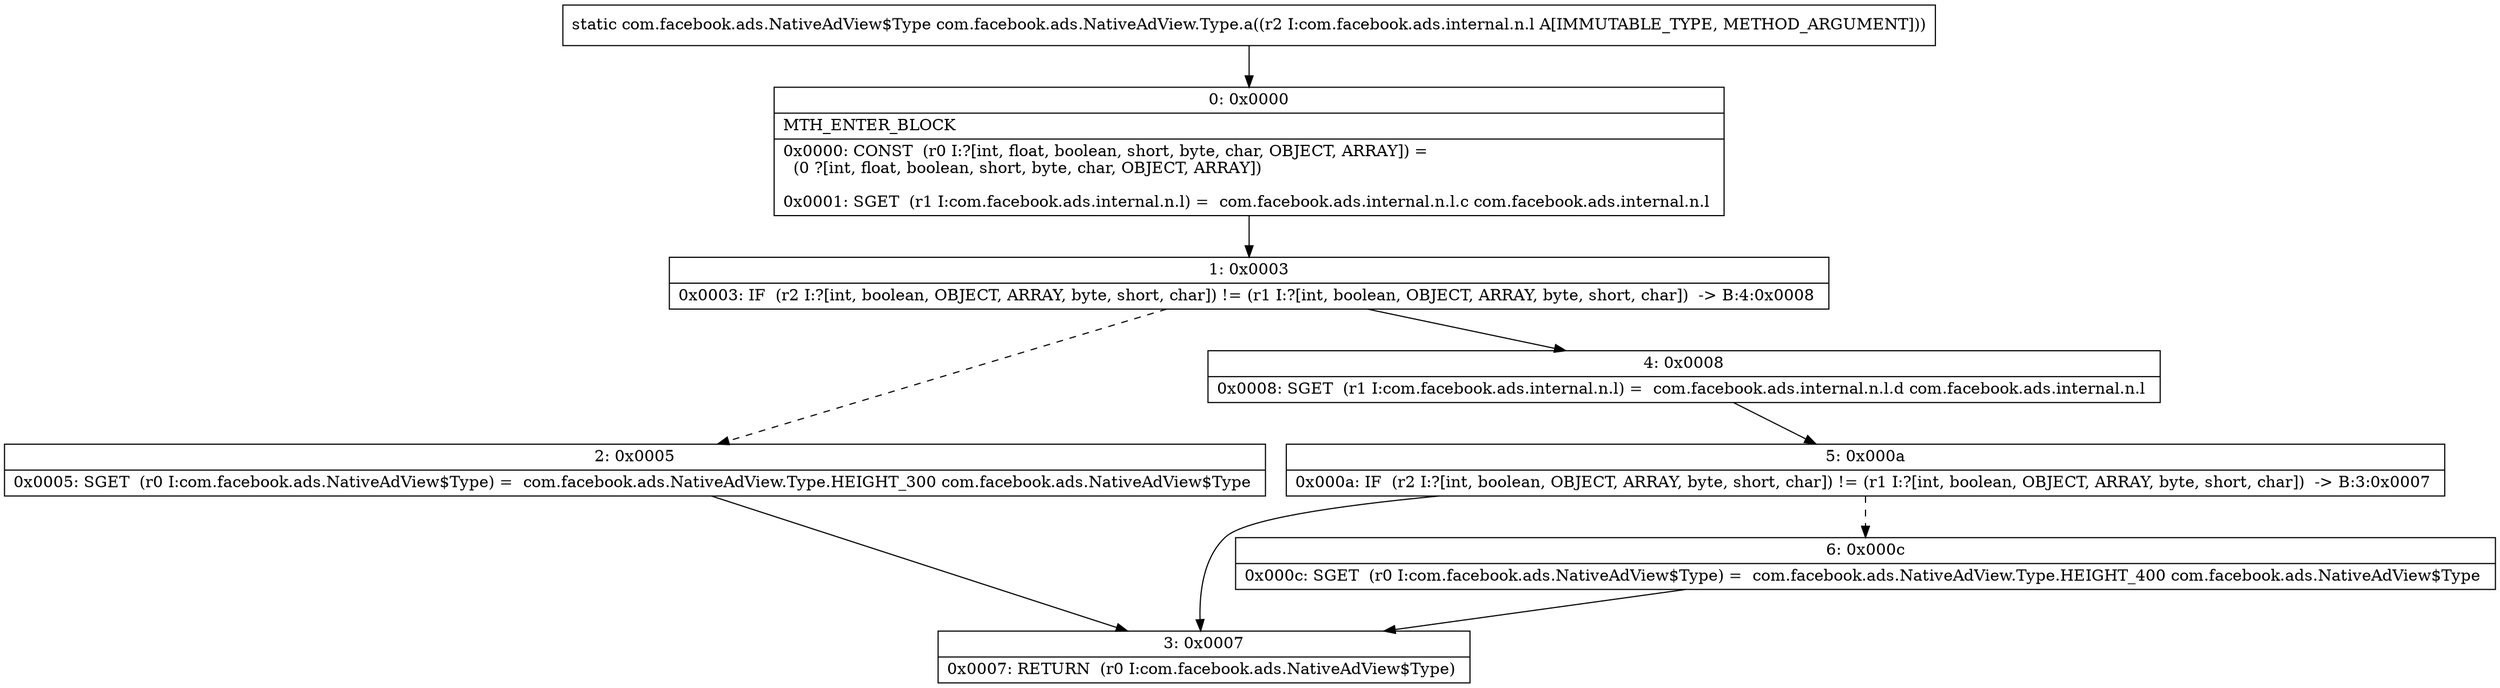 digraph "CFG forcom.facebook.ads.NativeAdView.Type.a(Lcom\/facebook\/ads\/internal\/n\/l;)Lcom\/facebook\/ads\/NativeAdView$Type;" {
Node_0 [shape=record,label="{0\:\ 0x0000|MTH_ENTER_BLOCK\l|0x0000: CONST  (r0 I:?[int, float, boolean, short, byte, char, OBJECT, ARRAY]) = \l  (0 ?[int, float, boolean, short, byte, char, OBJECT, ARRAY])\l \l0x0001: SGET  (r1 I:com.facebook.ads.internal.n.l) =  com.facebook.ads.internal.n.l.c com.facebook.ads.internal.n.l \l}"];
Node_1 [shape=record,label="{1\:\ 0x0003|0x0003: IF  (r2 I:?[int, boolean, OBJECT, ARRAY, byte, short, char]) != (r1 I:?[int, boolean, OBJECT, ARRAY, byte, short, char])  \-\> B:4:0x0008 \l}"];
Node_2 [shape=record,label="{2\:\ 0x0005|0x0005: SGET  (r0 I:com.facebook.ads.NativeAdView$Type) =  com.facebook.ads.NativeAdView.Type.HEIGHT_300 com.facebook.ads.NativeAdView$Type \l}"];
Node_3 [shape=record,label="{3\:\ 0x0007|0x0007: RETURN  (r0 I:com.facebook.ads.NativeAdView$Type) \l}"];
Node_4 [shape=record,label="{4\:\ 0x0008|0x0008: SGET  (r1 I:com.facebook.ads.internal.n.l) =  com.facebook.ads.internal.n.l.d com.facebook.ads.internal.n.l \l}"];
Node_5 [shape=record,label="{5\:\ 0x000a|0x000a: IF  (r2 I:?[int, boolean, OBJECT, ARRAY, byte, short, char]) != (r1 I:?[int, boolean, OBJECT, ARRAY, byte, short, char])  \-\> B:3:0x0007 \l}"];
Node_6 [shape=record,label="{6\:\ 0x000c|0x000c: SGET  (r0 I:com.facebook.ads.NativeAdView$Type) =  com.facebook.ads.NativeAdView.Type.HEIGHT_400 com.facebook.ads.NativeAdView$Type \l}"];
MethodNode[shape=record,label="{static com.facebook.ads.NativeAdView$Type com.facebook.ads.NativeAdView.Type.a((r2 I:com.facebook.ads.internal.n.l A[IMMUTABLE_TYPE, METHOD_ARGUMENT])) }"];
MethodNode -> Node_0;
Node_0 -> Node_1;
Node_1 -> Node_2[style=dashed];
Node_1 -> Node_4;
Node_2 -> Node_3;
Node_4 -> Node_5;
Node_5 -> Node_3;
Node_5 -> Node_6[style=dashed];
Node_6 -> Node_3;
}

